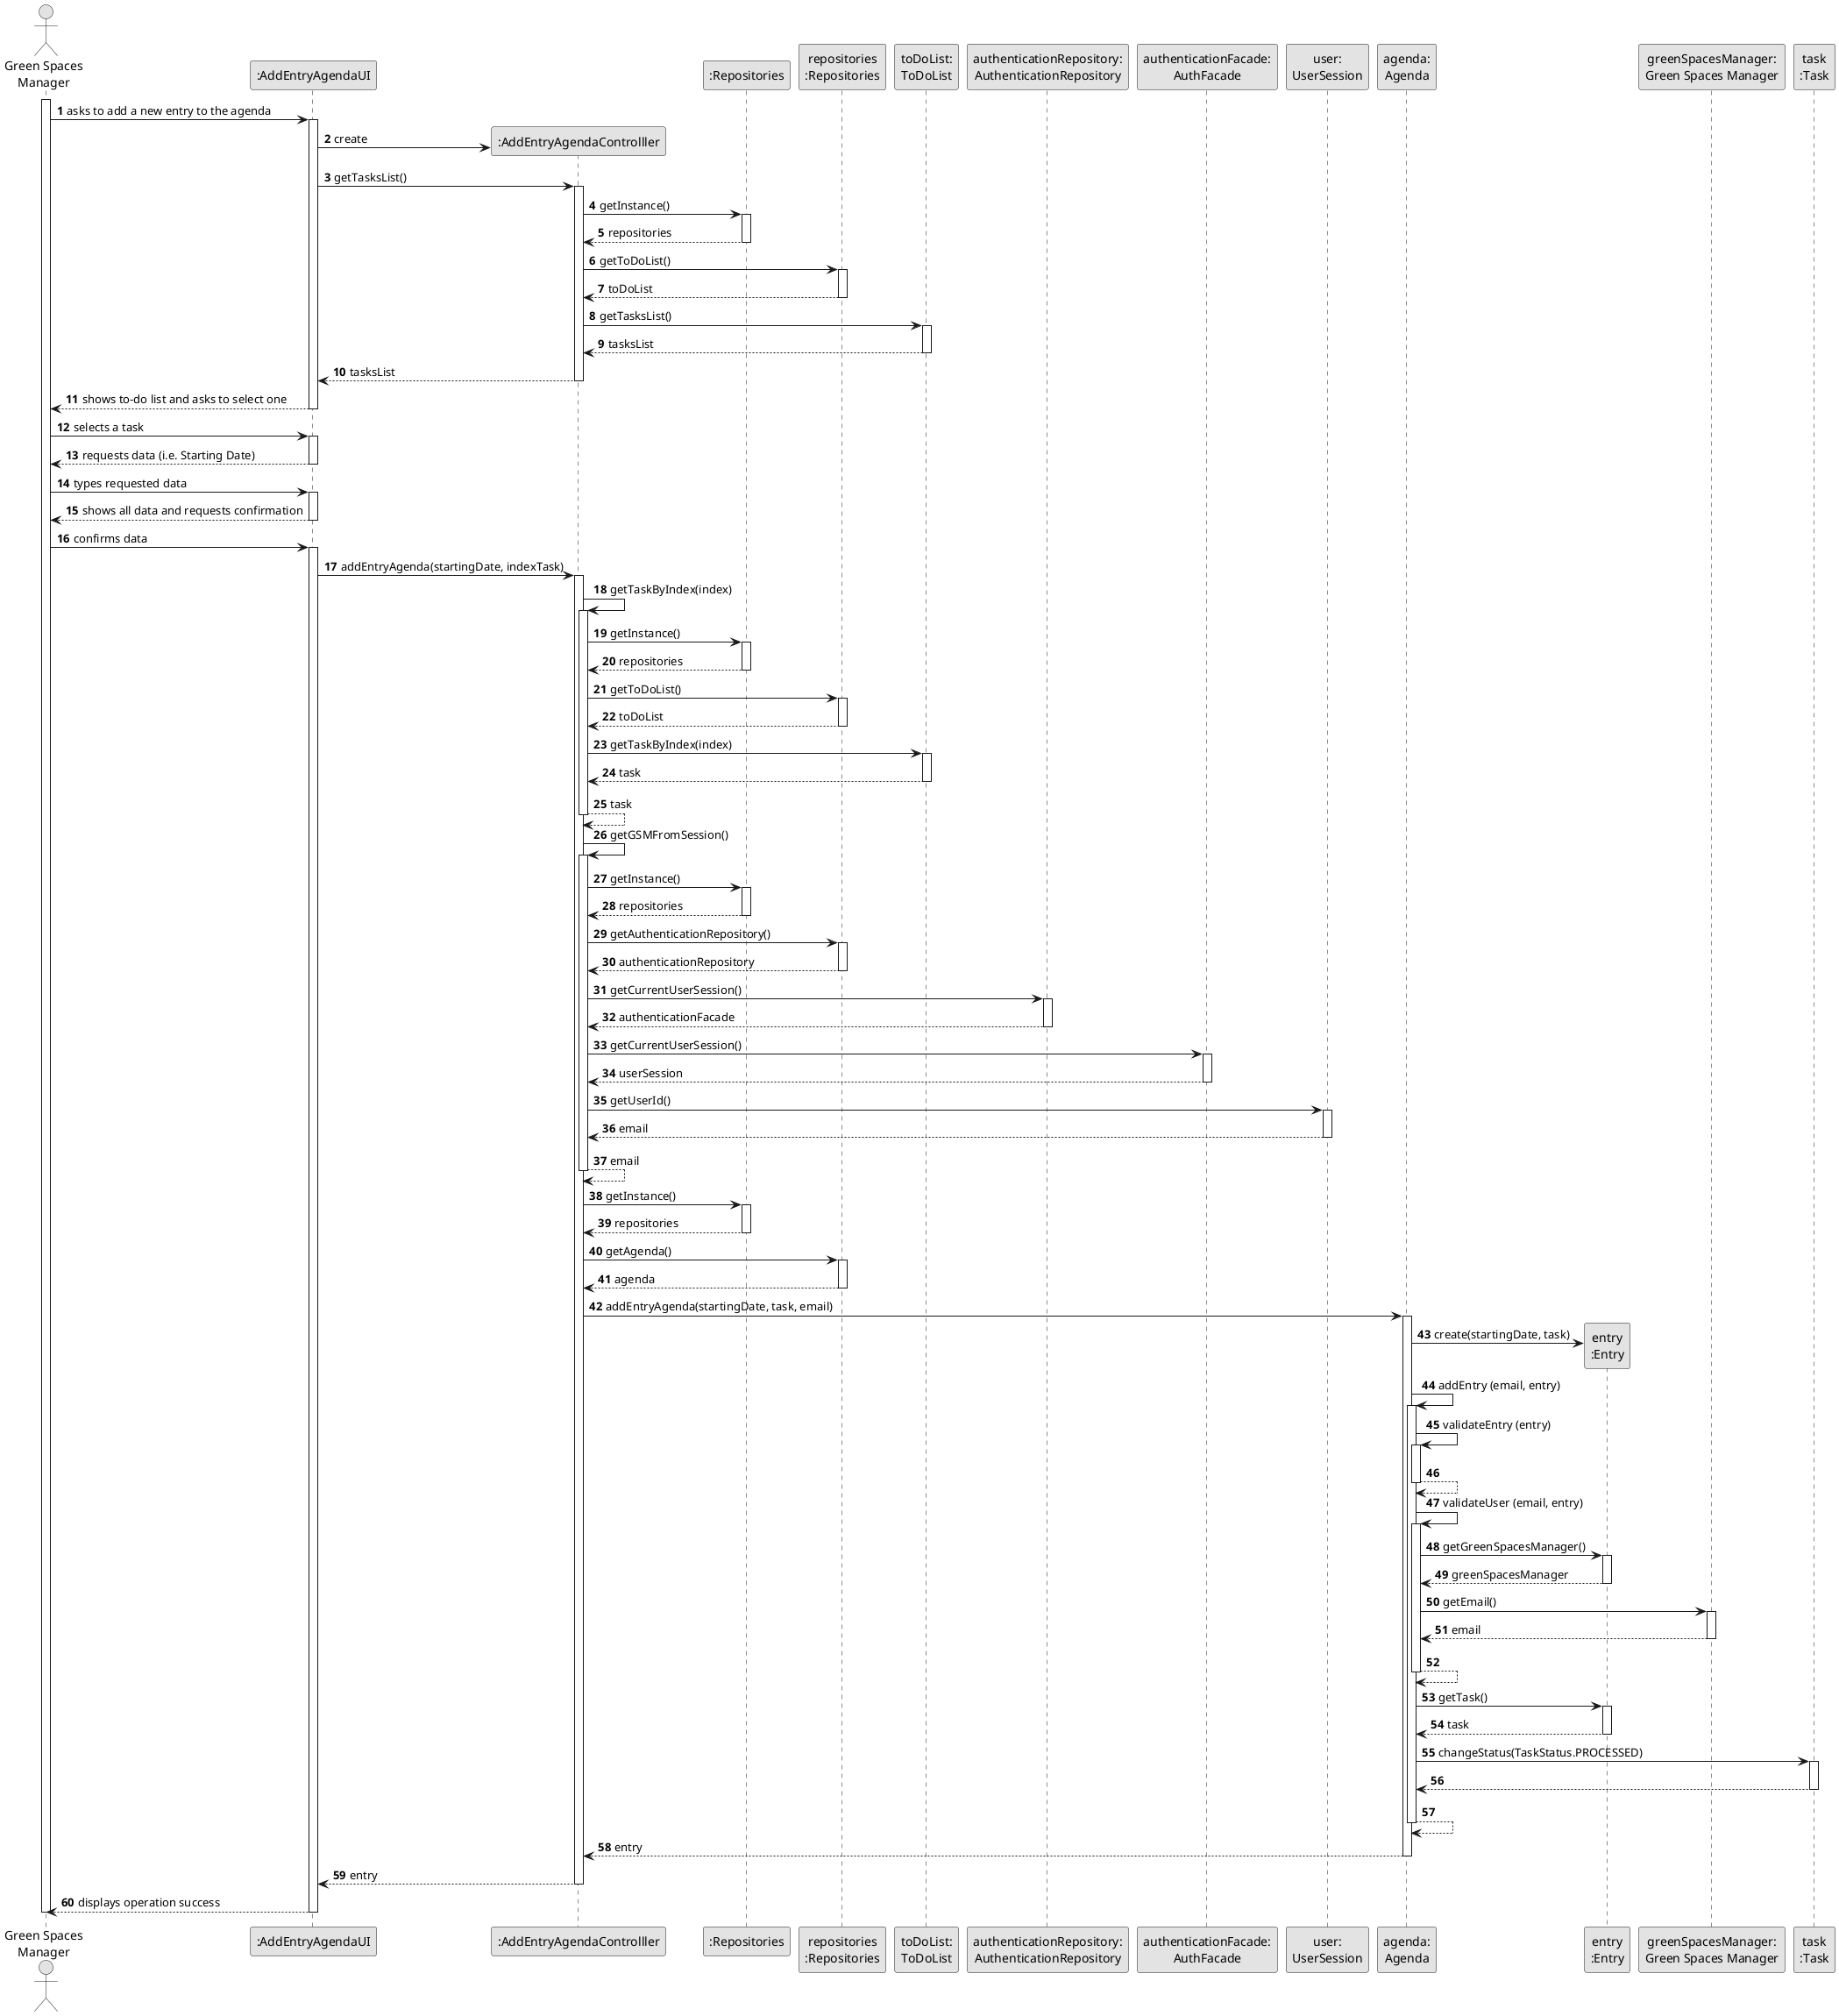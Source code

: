 @startuml
skinparam monochrome true
skinparam packageStyle rectangle
skinparam shadowing false

autonumber

'hide footbox
actor "Green Spaces\nManager" as GSM
participant ":AddEntryAgendaUI" as UI
participant ":AddEntryAgendaControlller" as CTRL
participant ":Repositories" as REP
participant "repositories\n:Repositories" as REPS
participant "toDoList:\nToDoList" as toDoList
participant "authenticationRepository:\nAuthenticationRepository" as authentication
participant "authenticationFacade:\nAuthFacade" as authFacade
participant "user:\nUserSession" as user
participant "agenda:\nAgenda" as agenda
participant "entry\n:Entry" as ENTRY
participant "greenSpacesManager:\nGreen Spaces Manager" as USER
participant "task\n:Task" as TASK

activate GSM

    GSM -> UI : asks to add a new entry to the agenda
    activate UI

        UI -> CTRL** : create

        UI -> CTRL : getTasksList()
        activate CTRL

            CTRL -> REP : getInstance()
            activate REP

            REP --> CTRL: repositories
            deactivate REP

            CTRL -> REPS : getToDoList()
            activate REPS

            REPS --> CTRL: toDoList
            deactivate REPS

            CTRL -> toDoList: getTasksList()
            activate toDoList

            toDoList --> CTRL : tasksList
            deactivate toDoList

            CTRL --> UI : tasksList
            deactivate CTRL

    UI --> GSM : shows to-do list and asks to select one
    deactivate UI

    GSM -> UI : selects a task
    activate UI

    UI --> GSM : requests data (i.e. Starting Date)
    deactivate UI

    GSM -> UI : types requested data
    activate UI

    UI --> GSM : shows all data and requests confirmation
    deactivate UI

    GSM -> UI : confirms data
    activate UI

        UI -> CTRL: addEntryAgenda(startingDate, indexTask)
        activate CTRL

            CTRL -> CTRL: getTaskByIndex(index)
            activate CTRL

            CTRL -> REP: getInstance()
            activate REP

            REP --> CTRL: repositories
            deactivate REP

            CTRL -> REPS: getToDoList()
            activate REPS

            REPS --> CTRL: toDoList
            deactivate REPS

            CTRL -> toDoList: getTaskByIndex(index)
            activate toDoList

            toDoList --> CTRL: task
            deactivate toDoList

            CTRL --> CTRL: task
            deactivate CTRL

            CTRL -> CTRL: getGSMFromSession()
            activate CTRL

            CTRL -> REP: getInstance()
            activate REP

            REP --> CTRL: repositories
            deactivate REP

            CTRL -> REPS: getAuthenticationRepository()
            activate REPS

            REPS --> CTRL: authenticationRepository
            deactivate REPS

            CTRL -> authentication: getCurrentUserSession()
            activate authentication

            authentication --> CTRL: authenticationFacade
            deactivate authentication

            CTRL -> authFacade: getCurrentUserSession()
            activate authFacade

            authFacade --> CTRL: userSession
            deactivate authFacade

            CTRL -> user: getUserId()
            activate user

            user --> CTRL: email
            deactivate user

            CTRL --> CTRL: email
            deactivate CTRL

            CTRL -> REP: getInstance()
            activate REP

            REP --> CTRL: repositories
            deactivate REP

            CTRL -> REPS: getAgenda()
            activate REPS

            REPS --> CTRL: agenda
            deactivate REPS

            CTRL -> agenda: addEntryAgenda(startingDate, task, email)
            activate agenda

                agenda -> ENTRY** : create(startingDate, task)

                agenda -> agenda: addEntry (email, entry)
                activate agenda

                agenda -> agenda: validateEntry (entry)
                activate agenda

                agenda --> agenda
                deactivate agenda

                agenda -> agenda: validateUser (email, entry)
                activate agenda

                    agenda -> ENTRY: getGreenSpacesManager()
                    activate ENTRY

                    ENTRY --> agenda: greenSpacesManager
                    deactivate ENTRY

                    agenda -> USER: getEmail()
                    activate USER

                    USER --> agenda: email
                    deactivate USER

                agenda --> agenda
                deactivate agenda

                agenda -> ENTRY: getTask()
                activate ENTRY

                ENTRY --> agenda: task
                deactivate ENTRY

                agenda -> TASK: changeStatus(TaskStatus.PROCESSED)
                activate TASK

                TASK --> agenda
                deactivate TASK

                agenda --> agenda
                deactivate agenda

            agenda --> CTRL: entry
            deactivate agenda

        CTRL --> UI: entry
        deactivate CTRL

    UI --> GSM: displays operation success
    deactivate UI

deactivate GSM

@enduml